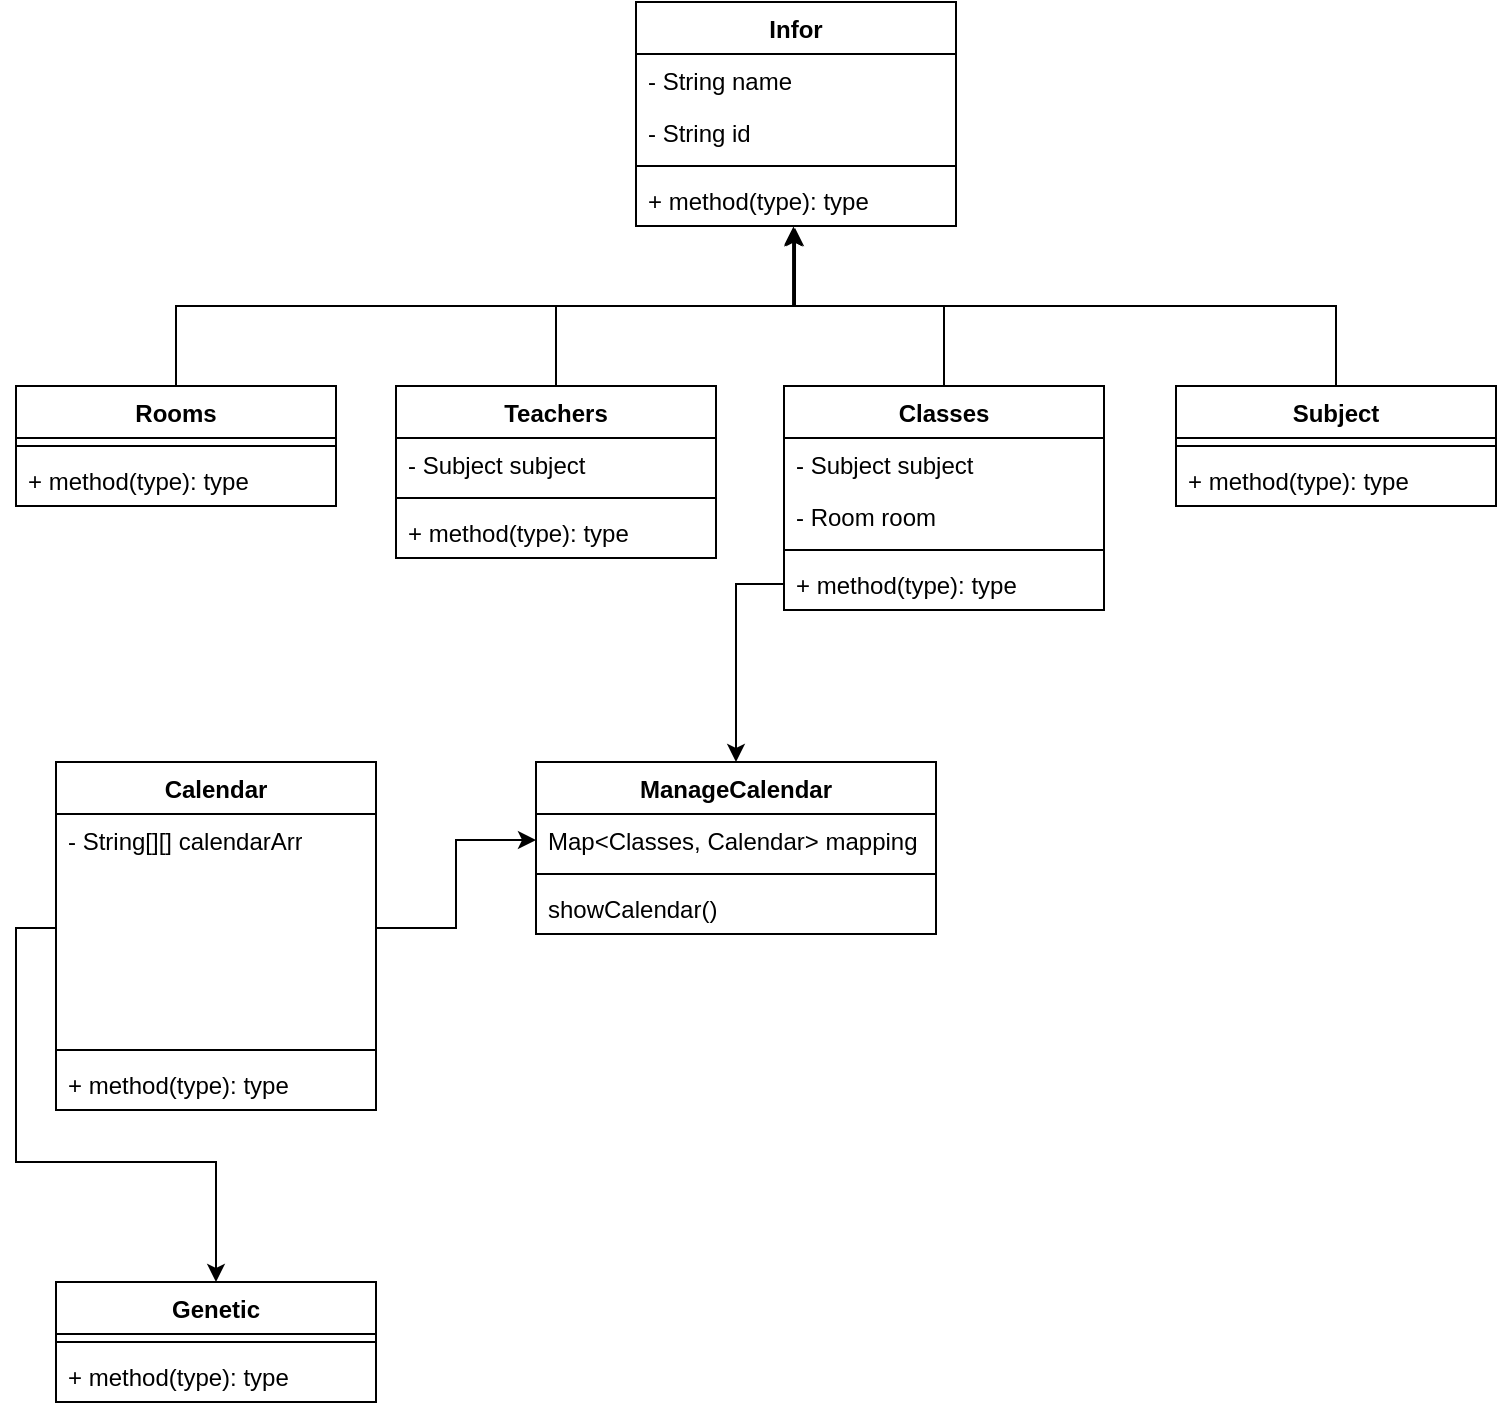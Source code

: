 <mxfile version="24.8.8">
  <diagram name="Page-1" id="hV0rKGkEFAqhW-srViUp">
    <mxGraphModel dx="1050" dy="557" grid="1" gridSize="10" guides="1" tooltips="1" connect="1" arrows="1" fold="1" page="1" pageScale="1" pageWidth="827" pageHeight="1169" math="0" shadow="0">
      <root>
        <mxCell id="0" />
        <mxCell id="1" parent="0" />
        <mxCell id="cXwiJTwmnoQbd4DV2uIP-1" value="Subject" style="swimlane;fontStyle=1;align=center;verticalAlign=top;childLayout=stackLayout;horizontal=1;startSize=26;horizontalStack=0;resizeParent=1;resizeParentMax=0;resizeLast=0;collapsible=1;marginBottom=0;whiteSpace=wrap;html=1;" vertex="1" parent="1">
          <mxGeometry x="610" y="232" width="160" height="60" as="geometry" />
        </mxCell>
        <mxCell id="cXwiJTwmnoQbd4DV2uIP-3" value="" style="line;strokeWidth=1;fillColor=none;align=left;verticalAlign=middle;spacingTop=-1;spacingLeft=3;spacingRight=3;rotatable=0;labelPosition=right;points=[];portConstraint=eastwest;strokeColor=inherit;" vertex="1" parent="cXwiJTwmnoQbd4DV2uIP-1">
          <mxGeometry y="26" width="160" height="8" as="geometry" />
        </mxCell>
        <mxCell id="cXwiJTwmnoQbd4DV2uIP-4" value="+ method(type): type" style="text;strokeColor=none;fillColor=none;align=left;verticalAlign=top;spacingLeft=4;spacingRight=4;overflow=hidden;rotatable=0;points=[[0,0.5],[1,0.5]];portConstraint=eastwest;whiteSpace=wrap;html=1;" vertex="1" parent="cXwiJTwmnoQbd4DV2uIP-1">
          <mxGeometry y="34" width="160" height="26" as="geometry" />
        </mxCell>
        <mxCell id="cXwiJTwmnoQbd4DV2uIP-5" value="Infor" style="swimlane;fontStyle=1;align=center;verticalAlign=top;childLayout=stackLayout;horizontal=1;startSize=26;horizontalStack=0;resizeParent=1;resizeParentMax=0;resizeLast=0;collapsible=1;marginBottom=0;whiteSpace=wrap;html=1;" vertex="1" parent="1">
          <mxGeometry x="340" y="40" width="160" height="112" as="geometry" />
        </mxCell>
        <mxCell id="cXwiJTwmnoQbd4DV2uIP-6" value="- String name" style="text;strokeColor=none;fillColor=none;align=left;verticalAlign=top;spacingLeft=4;spacingRight=4;overflow=hidden;rotatable=0;points=[[0,0.5],[1,0.5]];portConstraint=eastwest;whiteSpace=wrap;html=1;" vertex="1" parent="cXwiJTwmnoQbd4DV2uIP-5">
          <mxGeometry y="26" width="160" height="26" as="geometry" />
        </mxCell>
        <mxCell id="cXwiJTwmnoQbd4DV2uIP-9" value="- String id" style="text;strokeColor=none;fillColor=none;align=left;verticalAlign=top;spacingLeft=4;spacingRight=4;overflow=hidden;rotatable=0;points=[[0,0.5],[1,0.5]];portConstraint=eastwest;whiteSpace=wrap;html=1;" vertex="1" parent="cXwiJTwmnoQbd4DV2uIP-5">
          <mxGeometry y="52" width="160" height="26" as="geometry" />
        </mxCell>
        <mxCell id="cXwiJTwmnoQbd4DV2uIP-7" value="" style="line;strokeWidth=1;fillColor=none;align=left;verticalAlign=middle;spacingTop=-1;spacingLeft=3;spacingRight=3;rotatable=0;labelPosition=right;points=[];portConstraint=eastwest;strokeColor=inherit;" vertex="1" parent="cXwiJTwmnoQbd4DV2uIP-5">
          <mxGeometry y="78" width="160" height="8" as="geometry" />
        </mxCell>
        <mxCell id="cXwiJTwmnoQbd4DV2uIP-8" value="+ method(type): type" style="text;strokeColor=none;fillColor=none;align=left;verticalAlign=top;spacingLeft=4;spacingRight=4;overflow=hidden;rotatable=0;points=[[0,0.5],[1,0.5]];portConstraint=eastwest;whiteSpace=wrap;html=1;" vertex="1" parent="cXwiJTwmnoQbd4DV2uIP-5">
          <mxGeometry y="86" width="160" height="26" as="geometry" />
        </mxCell>
        <mxCell id="cXwiJTwmnoQbd4DV2uIP-10" value="Teachers" style="swimlane;fontStyle=1;align=center;verticalAlign=top;childLayout=stackLayout;horizontal=1;startSize=26;horizontalStack=0;resizeParent=1;resizeParentMax=0;resizeLast=0;collapsible=1;marginBottom=0;whiteSpace=wrap;html=1;" vertex="1" parent="1">
          <mxGeometry x="220" y="232" width="160" height="86" as="geometry" />
        </mxCell>
        <mxCell id="cXwiJTwmnoQbd4DV2uIP-11" value="- Subject subject" style="text;strokeColor=none;fillColor=none;align=left;verticalAlign=top;spacingLeft=4;spacingRight=4;overflow=hidden;rotatable=0;points=[[0,0.5],[1,0.5]];portConstraint=eastwest;whiteSpace=wrap;html=1;" vertex="1" parent="cXwiJTwmnoQbd4DV2uIP-10">
          <mxGeometry y="26" width="160" height="26" as="geometry" />
        </mxCell>
        <mxCell id="cXwiJTwmnoQbd4DV2uIP-12" value="" style="line;strokeWidth=1;fillColor=none;align=left;verticalAlign=middle;spacingTop=-1;spacingLeft=3;spacingRight=3;rotatable=0;labelPosition=right;points=[];portConstraint=eastwest;strokeColor=inherit;" vertex="1" parent="cXwiJTwmnoQbd4DV2uIP-10">
          <mxGeometry y="52" width="160" height="8" as="geometry" />
        </mxCell>
        <mxCell id="cXwiJTwmnoQbd4DV2uIP-13" value="+ method(type): type" style="text;strokeColor=none;fillColor=none;align=left;verticalAlign=top;spacingLeft=4;spacingRight=4;overflow=hidden;rotatable=0;points=[[0,0.5],[1,0.5]];portConstraint=eastwest;whiteSpace=wrap;html=1;" vertex="1" parent="cXwiJTwmnoQbd4DV2uIP-10">
          <mxGeometry y="60" width="160" height="26" as="geometry" />
        </mxCell>
        <mxCell id="cXwiJTwmnoQbd4DV2uIP-14" value="Rooms" style="swimlane;fontStyle=1;align=center;verticalAlign=top;childLayout=stackLayout;horizontal=1;startSize=26;horizontalStack=0;resizeParent=1;resizeParentMax=0;resizeLast=0;collapsible=1;marginBottom=0;whiteSpace=wrap;html=1;" vertex="1" parent="1">
          <mxGeometry x="30" y="232" width="160" height="60" as="geometry" />
        </mxCell>
        <mxCell id="cXwiJTwmnoQbd4DV2uIP-16" value="" style="line;strokeWidth=1;fillColor=none;align=left;verticalAlign=middle;spacingTop=-1;spacingLeft=3;spacingRight=3;rotatable=0;labelPosition=right;points=[];portConstraint=eastwest;strokeColor=inherit;" vertex="1" parent="cXwiJTwmnoQbd4DV2uIP-14">
          <mxGeometry y="26" width="160" height="8" as="geometry" />
        </mxCell>
        <mxCell id="cXwiJTwmnoQbd4DV2uIP-17" value="+ method(type): type" style="text;strokeColor=none;fillColor=none;align=left;verticalAlign=top;spacingLeft=4;spacingRight=4;overflow=hidden;rotatable=0;points=[[0,0.5],[1,0.5]];portConstraint=eastwest;whiteSpace=wrap;html=1;" vertex="1" parent="cXwiJTwmnoQbd4DV2uIP-14">
          <mxGeometry y="34" width="160" height="26" as="geometry" />
        </mxCell>
        <mxCell id="cXwiJTwmnoQbd4DV2uIP-18" value="Classes" style="swimlane;fontStyle=1;align=center;verticalAlign=top;childLayout=stackLayout;horizontal=1;startSize=26;horizontalStack=0;resizeParent=1;resizeParentMax=0;resizeLast=0;collapsible=1;marginBottom=0;whiteSpace=wrap;html=1;" vertex="1" parent="1">
          <mxGeometry x="414" y="232" width="160" height="112" as="geometry" />
        </mxCell>
        <mxCell id="cXwiJTwmnoQbd4DV2uIP-19" value="- Subject subject" style="text;strokeColor=none;fillColor=none;align=left;verticalAlign=top;spacingLeft=4;spacingRight=4;overflow=hidden;rotatable=0;points=[[0,0.5],[1,0.5]];portConstraint=eastwest;whiteSpace=wrap;html=1;" vertex="1" parent="cXwiJTwmnoQbd4DV2uIP-18">
          <mxGeometry y="26" width="160" height="26" as="geometry" />
        </mxCell>
        <mxCell id="cXwiJTwmnoQbd4DV2uIP-22" value="- Room room" style="text;strokeColor=none;fillColor=none;align=left;verticalAlign=top;spacingLeft=4;spacingRight=4;overflow=hidden;rotatable=0;points=[[0,0.5],[1,0.5]];portConstraint=eastwest;whiteSpace=wrap;html=1;" vertex="1" parent="cXwiJTwmnoQbd4DV2uIP-18">
          <mxGeometry y="52" width="160" height="26" as="geometry" />
        </mxCell>
        <mxCell id="cXwiJTwmnoQbd4DV2uIP-20" value="" style="line;strokeWidth=1;fillColor=none;align=left;verticalAlign=middle;spacingTop=-1;spacingLeft=3;spacingRight=3;rotatable=0;labelPosition=right;points=[];portConstraint=eastwest;strokeColor=inherit;" vertex="1" parent="cXwiJTwmnoQbd4DV2uIP-18">
          <mxGeometry y="78" width="160" height="8" as="geometry" />
        </mxCell>
        <mxCell id="cXwiJTwmnoQbd4DV2uIP-21" value="+ method(type): type" style="text;strokeColor=none;fillColor=none;align=left;verticalAlign=top;spacingLeft=4;spacingRight=4;overflow=hidden;rotatable=0;points=[[0,0.5],[1,0.5]];portConstraint=eastwest;whiteSpace=wrap;html=1;" vertex="1" parent="cXwiJTwmnoQbd4DV2uIP-18">
          <mxGeometry y="86" width="160" height="26" as="geometry" />
        </mxCell>
        <mxCell id="cXwiJTwmnoQbd4DV2uIP-23" style="edgeStyle=orthogonalEdgeStyle;rounded=0;orthogonalLoop=1;jettySize=auto;html=1;exitX=0.5;exitY=0;exitDx=0;exitDy=0;entryX=0.492;entryY=1.038;entryDx=0;entryDy=0;entryPerimeter=0;" edge="1" parent="1" source="cXwiJTwmnoQbd4DV2uIP-14" target="cXwiJTwmnoQbd4DV2uIP-8">
          <mxGeometry relative="1" as="geometry" />
        </mxCell>
        <mxCell id="cXwiJTwmnoQbd4DV2uIP-24" style="edgeStyle=orthogonalEdgeStyle;rounded=0;orthogonalLoop=1;jettySize=auto;html=1;exitX=0.5;exitY=0;exitDx=0;exitDy=0;entryX=0.497;entryY=1.038;entryDx=0;entryDy=0;entryPerimeter=0;" edge="1" parent="1" source="cXwiJTwmnoQbd4DV2uIP-10" target="cXwiJTwmnoQbd4DV2uIP-8">
          <mxGeometry relative="1" as="geometry" />
        </mxCell>
        <mxCell id="cXwiJTwmnoQbd4DV2uIP-25" style="edgeStyle=orthogonalEdgeStyle;rounded=0;orthogonalLoop=1;jettySize=auto;html=1;exitX=0.5;exitY=0;exitDx=0;exitDy=0;entryX=0.492;entryY=1.038;entryDx=0;entryDy=0;entryPerimeter=0;" edge="1" parent="1" source="cXwiJTwmnoQbd4DV2uIP-18" target="cXwiJTwmnoQbd4DV2uIP-8">
          <mxGeometry relative="1" as="geometry" />
        </mxCell>
        <mxCell id="cXwiJTwmnoQbd4DV2uIP-26" style="edgeStyle=orthogonalEdgeStyle;rounded=0;orthogonalLoop=1;jettySize=auto;html=1;exitX=0.5;exitY=0;exitDx=0;exitDy=0;entryX=0.492;entryY=1.008;entryDx=0;entryDy=0;entryPerimeter=0;" edge="1" parent="1" source="cXwiJTwmnoQbd4DV2uIP-1" target="cXwiJTwmnoQbd4DV2uIP-8">
          <mxGeometry relative="1" as="geometry" />
        </mxCell>
        <mxCell id="cXwiJTwmnoQbd4DV2uIP-27" value="Calendar" style="swimlane;fontStyle=1;align=center;verticalAlign=top;childLayout=stackLayout;horizontal=1;startSize=26;horizontalStack=0;resizeParent=1;resizeParentMax=0;resizeLast=0;collapsible=1;marginBottom=0;whiteSpace=wrap;html=1;" vertex="1" parent="1">
          <mxGeometry x="50" y="420" width="160" height="174" as="geometry" />
        </mxCell>
        <mxCell id="cXwiJTwmnoQbd4DV2uIP-28" value="- String[][] calendarArr&lt;div&gt;&lt;br&gt;&lt;div&gt;&lt;br&gt;&lt;/div&gt;&lt;/div&gt;" style="text;strokeColor=none;fillColor=none;align=left;verticalAlign=top;spacingLeft=4;spacingRight=4;overflow=hidden;rotatable=0;points=[[0,0.5],[1,0.5]];portConstraint=eastwest;whiteSpace=wrap;html=1;" vertex="1" parent="cXwiJTwmnoQbd4DV2uIP-27">
          <mxGeometry y="26" width="160" height="114" as="geometry" />
        </mxCell>
        <mxCell id="cXwiJTwmnoQbd4DV2uIP-29" value="" style="line;strokeWidth=1;fillColor=none;align=left;verticalAlign=middle;spacingTop=-1;spacingLeft=3;spacingRight=3;rotatable=0;labelPosition=right;points=[];portConstraint=eastwest;strokeColor=inherit;" vertex="1" parent="cXwiJTwmnoQbd4DV2uIP-27">
          <mxGeometry y="140" width="160" height="8" as="geometry" />
        </mxCell>
        <mxCell id="cXwiJTwmnoQbd4DV2uIP-30" value="+ method(type): type" style="text;strokeColor=none;fillColor=none;align=left;verticalAlign=top;spacingLeft=4;spacingRight=4;overflow=hidden;rotatable=0;points=[[0,0.5],[1,0.5]];portConstraint=eastwest;whiteSpace=wrap;html=1;" vertex="1" parent="cXwiJTwmnoQbd4DV2uIP-27">
          <mxGeometry y="148" width="160" height="26" as="geometry" />
        </mxCell>
        <mxCell id="cXwiJTwmnoQbd4DV2uIP-31" value="ManageCalendar" style="swimlane;fontStyle=1;align=center;verticalAlign=top;childLayout=stackLayout;horizontal=1;startSize=26;horizontalStack=0;resizeParent=1;resizeParentMax=0;resizeLast=0;collapsible=1;marginBottom=0;whiteSpace=wrap;html=1;" vertex="1" parent="1">
          <mxGeometry x="290" y="420" width="200" height="86" as="geometry" />
        </mxCell>
        <mxCell id="cXwiJTwmnoQbd4DV2uIP-32" value="Map&amp;lt;Classes, Calendar&amp;gt; mapping" style="text;strokeColor=none;fillColor=none;align=left;verticalAlign=top;spacingLeft=4;spacingRight=4;overflow=hidden;rotatable=0;points=[[0,0.5],[1,0.5]];portConstraint=eastwest;whiteSpace=wrap;html=1;" vertex="1" parent="cXwiJTwmnoQbd4DV2uIP-31">
          <mxGeometry y="26" width="200" height="26" as="geometry" />
        </mxCell>
        <mxCell id="cXwiJTwmnoQbd4DV2uIP-33" value="" style="line;strokeWidth=1;fillColor=none;align=left;verticalAlign=middle;spacingTop=-1;spacingLeft=3;spacingRight=3;rotatable=0;labelPosition=right;points=[];portConstraint=eastwest;strokeColor=inherit;" vertex="1" parent="cXwiJTwmnoQbd4DV2uIP-31">
          <mxGeometry y="52" width="200" height="8" as="geometry" />
        </mxCell>
        <mxCell id="cXwiJTwmnoQbd4DV2uIP-34" value="showCalendar()" style="text;strokeColor=none;fillColor=none;align=left;verticalAlign=top;spacingLeft=4;spacingRight=4;overflow=hidden;rotatable=0;points=[[0,0.5],[1,0.5]];portConstraint=eastwest;whiteSpace=wrap;html=1;" vertex="1" parent="cXwiJTwmnoQbd4DV2uIP-31">
          <mxGeometry y="60" width="200" height="26" as="geometry" />
        </mxCell>
        <mxCell id="cXwiJTwmnoQbd4DV2uIP-35" style="edgeStyle=orthogonalEdgeStyle;rounded=0;orthogonalLoop=1;jettySize=auto;html=1;exitX=1;exitY=0.5;exitDx=0;exitDy=0;entryX=0;entryY=0.5;entryDx=0;entryDy=0;" edge="1" parent="1" source="cXwiJTwmnoQbd4DV2uIP-28" target="cXwiJTwmnoQbd4DV2uIP-32">
          <mxGeometry relative="1" as="geometry">
            <mxPoint x="230" y="460" as="targetPoint" />
          </mxGeometry>
        </mxCell>
        <mxCell id="cXwiJTwmnoQbd4DV2uIP-36" style="edgeStyle=orthogonalEdgeStyle;rounded=0;orthogonalLoop=1;jettySize=auto;html=1;exitX=0;exitY=0.5;exitDx=0;exitDy=0;entryX=0.5;entryY=0;entryDx=0;entryDy=0;" edge="1" parent="1" source="cXwiJTwmnoQbd4DV2uIP-21" target="cXwiJTwmnoQbd4DV2uIP-31">
          <mxGeometry relative="1" as="geometry" />
        </mxCell>
        <mxCell id="cXwiJTwmnoQbd4DV2uIP-37" value="Genetic" style="swimlane;fontStyle=1;align=center;verticalAlign=top;childLayout=stackLayout;horizontal=1;startSize=26;horizontalStack=0;resizeParent=1;resizeParentMax=0;resizeLast=0;collapsible=1;marginBottom=0;whiteSpace=wrap;html=1;" vertex="1" parent="1">
          <mxGeometry x="50" y="680" width="160" height="60" as="geometry" />
        </mxCell>
        <mxCell id="cXwiJTwmnoQbd4DV2uIP-39" value="" style="line;strokeWidth=1;fillColor=none;align=left;verticalAlign=middle;spacingTop=-1;spacingLeft=3;spacingRight=3;rotatable=0;labelPosition=right;points=[];portConstraint=eastwest;strokeColor=inherit;" vertex="1" parent="cXwiJTwmnoQbd4DV2uIP-37">
          <mxGeometry y="26" width="160" height="8" as="geometry" />
        </mxCell>
        <mxCell id="cXwiJTwmnoQbd4DV2uIP-40" value="+ method(type): type" style="text;strokeColor=none;fillColor=none;align=left;verticalAlign=top;spacingLeft=4;spacingRight=4;overflow=hidden;rotatable=0;points=[[0,0.5],[1,0.5]];portConstraint=eastwest;whiteSpace=wrap;html=1;" vertex="1" parent="cXwiJTwmnoQbd4DV2uIP-37">
          <mxGeometry y="34" width="160" height="26" as="geometry" />
        </mxCell>
        <mxCell id="cXwiJTwmnoQbd4DV2uIP-41" style="edgeStyle=orthogonalEdgeStyle;rounded=0;orthogonalLoop=1;jettySize=auto;html=1;exitX=0;exitY=0.5;exitDx=0;exitDy=0;" edge="1" parent="1" source="cXwiJTwmnoQbd4DV2uIP-28" target="cXwiJTwmnoQbd4DV2uIP-37">
          <mxGeometry relative="1" as="geometry">
            <Array as="points">
              <mxPoint x="30" y="503" />
              <mxPoint x="30" y="620" />
              <mxPoint x="130" y="620" />
            </Array>
          </mxGeometry>
        </mxCell>
      </root>
    </mxGraphModel>
  </diagram>
</mxfile>

